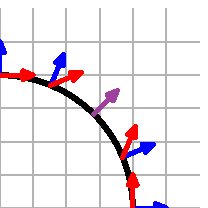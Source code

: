 numeric u; u:=1pc;

beginfig(0)
  path p[];
  u := 2pc;
  % draw the axes
  for i=-2.5 step 0.5 until 2.5:
    draw (-3u,i*u)--(3u,i*u) withcolor 0.7white;
    draw (i*u,-3u)--(i*u,3u) withcolor 0.7white;
  endfor;
  p[0] = fullcircle scaled 4u;


  draw p0 withpen pencircle scaled 2;

  for i=0 step 0.5*45 until 360:
    if (i=45) or (i=225):
      drawarrow (2u*cosd(i), 2u*sind(i))--(2.5u*cosd(i),2.5u*sind(i))
	withcolor 0.25[0.5[red,blue],white] withpen pencircle scaled 1.5;
    else:
      drawarrow (2u*cosd(i), 2u*sind(i))--(2.5u*cosd(i),2.5u*sind(i))
	withcolor blue withpen pencircle scaled 1.5;
      drawarrow (2u*cosd(i), 2u*sind(i))--(2u*cosd(i)+.5u*sind(i),2u*sind(i)+.5u*cosd(i))
	withcolor red withpen pencircle scaled 1.5;
    fi;
  endfor;
endfig;
end;